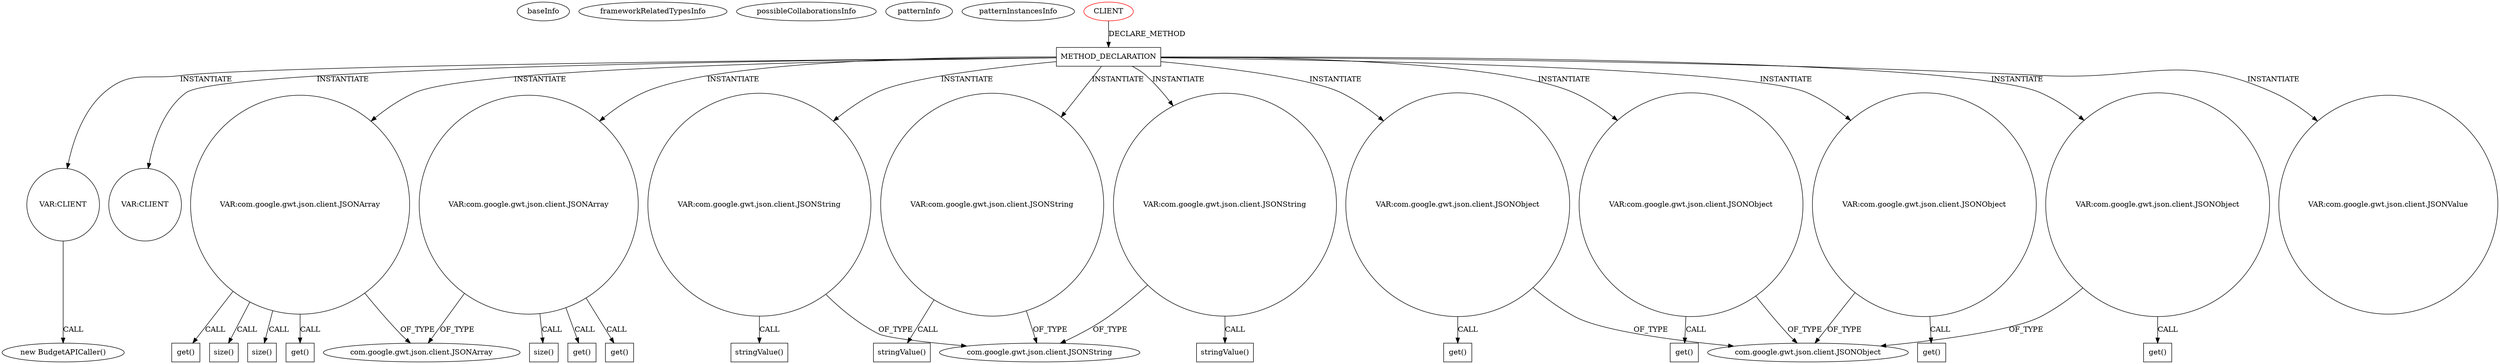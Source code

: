 digraph {
baseInfo[graphId=1268,category="pattern",isAnonymous=false,possibleRelation=false]
frameworkRelatedTypesInfo[]
possibleCollaborationsInfo[]
patternInfo[frequency=2.0,patternRootClient=0]
patternInstancesInfo[0="daonb-obudget~/daonb-obudget/obudget-master/src/client/src/org/obudget/client/Application.java~Application~1154",1="daonb-obudget~/daonb-obudget/obudget-master/src/client/src/org/obudget/client/BudgetSuggestionOracle.java~BudgetSuggestionOracle~1160"]
339[label="new BudgetAPICaller()",vertexType="CONSTRUCTOR_CALL",isFrameworkType=false]
340[label="VAR:CLIENT",vertexType="VARIABLE_EXPRESION",isFrameworkType=false,shape=circle]
196[label="METHOD_DECLARATION",vertexType="CLIENT_METHOD_DECLARATION",isFrameworkType=false,shape=box]
0[label="CLIENT",vertexType="ROOT_CLIENT_CLASS_DECLARATION",isFrameworkType=false,color=red]
432[label="VAR:CLIENT",vertexType="VARIABLE_EXPRESION",isFrameworkType=false,shape=circle]
308[label="VAR:com.google.gwt.json.client.JSONArray",vertexType="VARIABLE_EXPRESION",isFrameworkType=false,shape=circle]
200[label="VAR:com.google.gwt.json.client.JSONArray",vertexType="VARIABLE_EXPRESION",isFrameworkType=false,shape=circle]
201[label="size()",vertexType="INSIDE_CALL",isFrameworkType=false,shape=box]
399[label="size()",vertexType="INSIDE_CALL",isFrameworkType=false,shape=box]
309[label="size()",vertexType="INSIDE_CALL",isFrameworkType=false,shape=box]
122[label="com.google.gwt.json.client.JSONArray",vertexType="FRAMEWORK_CLASS_TYPE",isFrameworkType=false]
349[label="get()",vertexType="INSIDE_CALL",isFrameworkType=false,shape=box]
374[label="get()",vertexType="INSIDE_CALL",isFrameworkType=false,shape=box]
338[label="get()",vertexType="INSIDE_CALL",isFrameworkType=false,shape=box]
427[label="get()",vertexType="INSIDE_CALL",isFrameworkType=false,shape=box]
208[label="VAR:com.google.gwt.json.client.JSONString",vertexType="VARIABLE_EXPRESION",isFrameworkType=false,shape=circle]
209[label="stringValue()",vertexType="INSIDE_CALL",isFrameworkType=false,shape=box]
210[label="com.google.gwt.json.client.JSONString",vertexType="FRAMEWORK_CLASS_TYPE",isFrameworkType=false]
217[label="VAR:com.google.gwt.json.client.JSONString",vertexType="VARIABLE_EXPRESION",isFrameworkType=false,shape=circle]
218[label="stringValue()",vertexType="INSIDE_CALL",isFrameworkType=false,shape=box]
311[label="VAR:com.google.gwt.json.client.JSONString",vertexType="VARIABLE_EXPRESION",isFrameworkType=false,shape=circle]
312[label="stringValue()",vertexType="INSIDE_CALL",isFrameworkType=false,shape=box]
420[label="VAR:com.google.gwt.json.client.JSONObject",vertexType="VARIABLE_EXPRESION",isFrameworkType=false,shape=circle]
421[label="get()",vertexType="INSIDE_CALL",isFrameworkType=false,shape=box]
131[label="com.google.gwt.json.client.JSONObject",vertexType="FRAMEWORK_CLASS_TYPE",isFrameworkType=false]
367[label="VAR:com.google.gwt.json.client.JSONObject",vertexType="VARIABLE_EXPRESION",isFrameworkType=false,shape=circle]
368[label="get()",vertexType="INSIDE_CALL",isFrameworkType=false,shape=box]
331[label="VAR:com.google.gwt.json.client.JSONObject",vertexType="VARIABLE_EXPRESION",isFrameworkType=false,shape=circle]
332[label="get()",vertexType="INSIDE_CALL",isFrameworkType=false,shape=box]
406[label="VAR:com.google.gwt.json.client.JSONObject",vertexType="VARIABLE_EXPRESION",isFrameworkType=false,shape=circle]
407[label="get()",vertexType="INSIDE_CALL",isFrameworkType=false,shape=box]
345[label="VAR:com.google.gwt.json.client.JSONValue",vertexType="VARIABLE_EXPRESION",isFrameworkType=false,shape=circle]
406->131[label="OF_TYPE"]
308->338[label="CALL"]
311->312[label="CALL"]
200->374[label="CALL"]
406->407[label="CALL"]
196->217[label="INSTANTIATE"]
331->332[label="CALL"]
196->345[label="INSTANTIATE"]
196->208[label="INSTANTIATE"]
196->308[label="INSTANTIATE"]
196->406[label="INSTANTIATE"]
200->201[label="CALL"]
367->368[label="CALL"]
200->122[label="OF_TYPE"]
217->218[label="CALL"]
217->210[label="OF_TYPE"]
196->331[label="INSTANTIATE"]
196->432[label="INSTANTIATE"]
196->340[label="INSTANTIATE"]
311->210[label="OF_TYPE"]
196->311[label="INSTANTIATE"]
200->349[label="CALL"]
208->210[label="OF_TYPE"]
0->196[label="DECLARE_METHOD"]
196->420[label="INSTANTIATE"]
420->131[label="OF_TYPE"]
308->427[label="CALL"]
420->421[label="CALL"]
308->122[label="OF_TYPE"]
208->209[label="CALL"]
308->309[label="CALL"]
331->131[label="OF_TYPE"]
308->399[label="CALL"]
367->131[label="OF_TYPE"]
340->339[label="CALL"]
196->200[label="INSTANTIATE"]
196->367[label="INSTANTIATE"]
}
